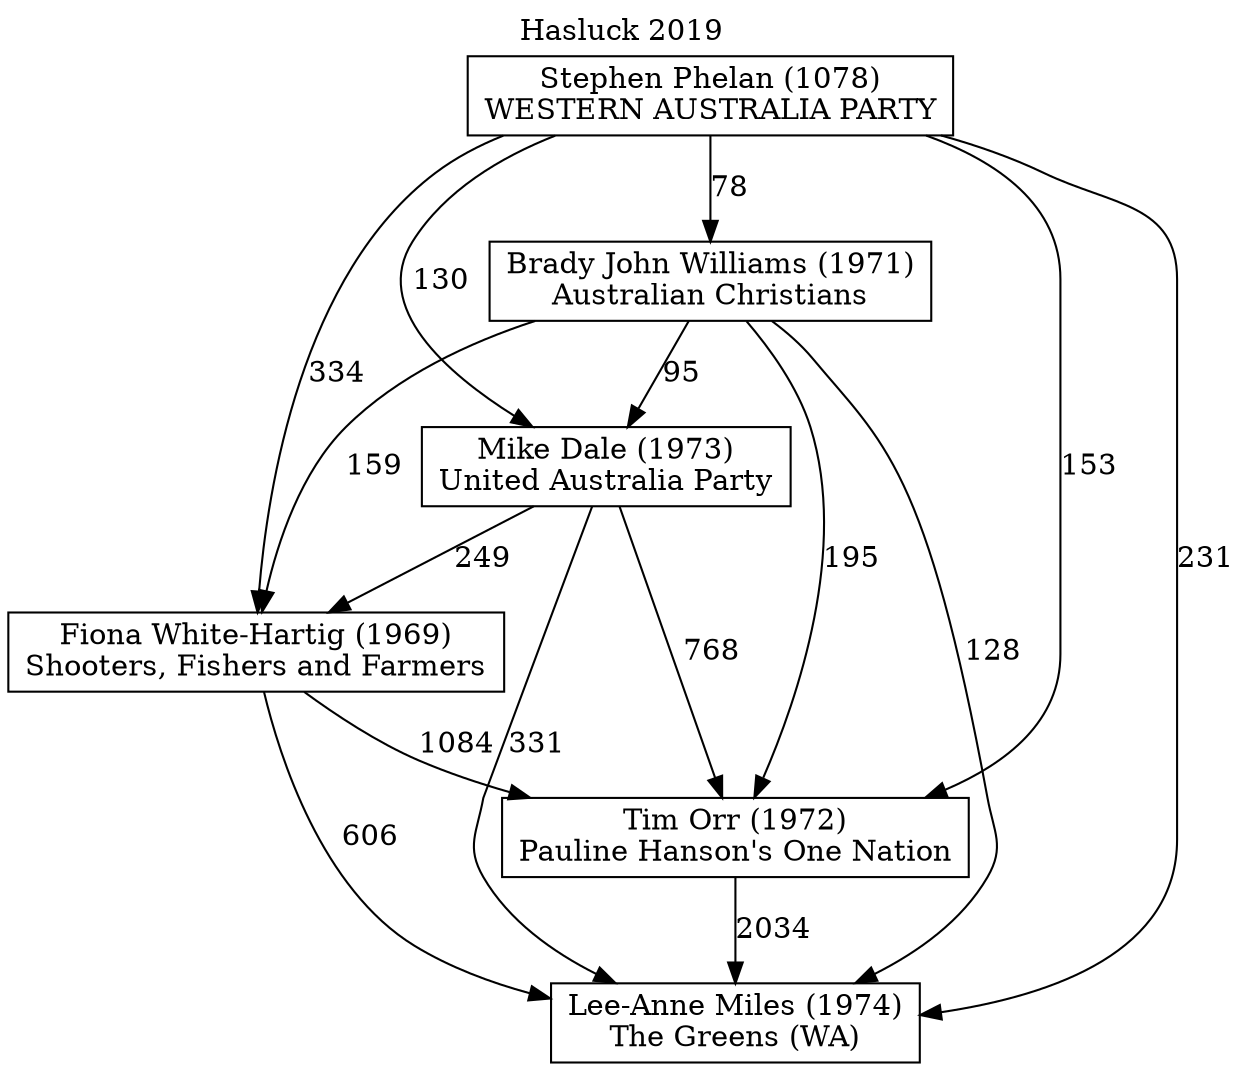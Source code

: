 // House preference flow
digraph "Lee-Anne Miles (1974)_Hasluck_2019" {
	graph [label="Hasluck 2019" labelloc=t mclimit=10]
	node [shape=box]
	"Brady John Williams (1971)" [label="Brady John Williams (1971)
Australian Christians"]
	"Fiona White-Hartig (1969)" [label="Fiona White-Hartig (1969)
Shooters, Fishers and Farmers"]
	"Lee-Anne Miles (1974)" [label="Lee-Anne Miles (1974)
The Greens (WA)"]
	"Mike Dale (1973)" [label="Mike Dale (1973)
United Australia Party"]
	"Stephen Phelan (1078)" [label="Stephen Phelan (1078)
WESTERN AUSTRALIA PARTY"]
	"Tim Orr (1972)" [label="Tim Orr (1972)
Pauline Hanson's One Nation"]
	"Brady John Williams (1971)" -> "Fiona White-Hartig (1969)" [label=159]
	"Brady John Williams (1971)" -> "Lee-Anne Miles (1974)" [label=128]
	"Brady John Williams (1971)" -> "Mike Dale (1973)" [label=95]
	"Brady John Williams (1971)" -> "Tim Orr (1972)" [label=195]
	"Fiona White-Hartig (1969)" -> "Lee-Anne Miles (1974)" [label=606]
	"Fiona White-Hartig (1969)" -> "Tim Orr (1972)" [label=1084]
	"Mike Dale (1973)" -> "Fiona White-Hartig (1969)" [label=249]
	"Mike Dale (1973)" -> "Lee-Anne Miles (1974)" [label=331]
	"Mike Dale (1973)" -> "Tim Orr (1972)" [label=768]
	"Stephen Phelan (1078)" -> "Brady John Williams (1971)" [label=78]
	"Stephen Phelan (1078)" -> "Fiona White-Hartig (1969)" [label=334]
	"Stephen Phelan (1078)" -> "Lee-Anne Miles (1974)" [label=231]
	"Stephen Phelan (1078)" -> "Mike Dale (1973)" [label=130]
	"Stephen Phelan (1078)" -> "Tim Orr (1972)" [label=153]
	"Tim Orr (1972)" -> "Lee-Anne Miles (1974)" [label=2034]
}
